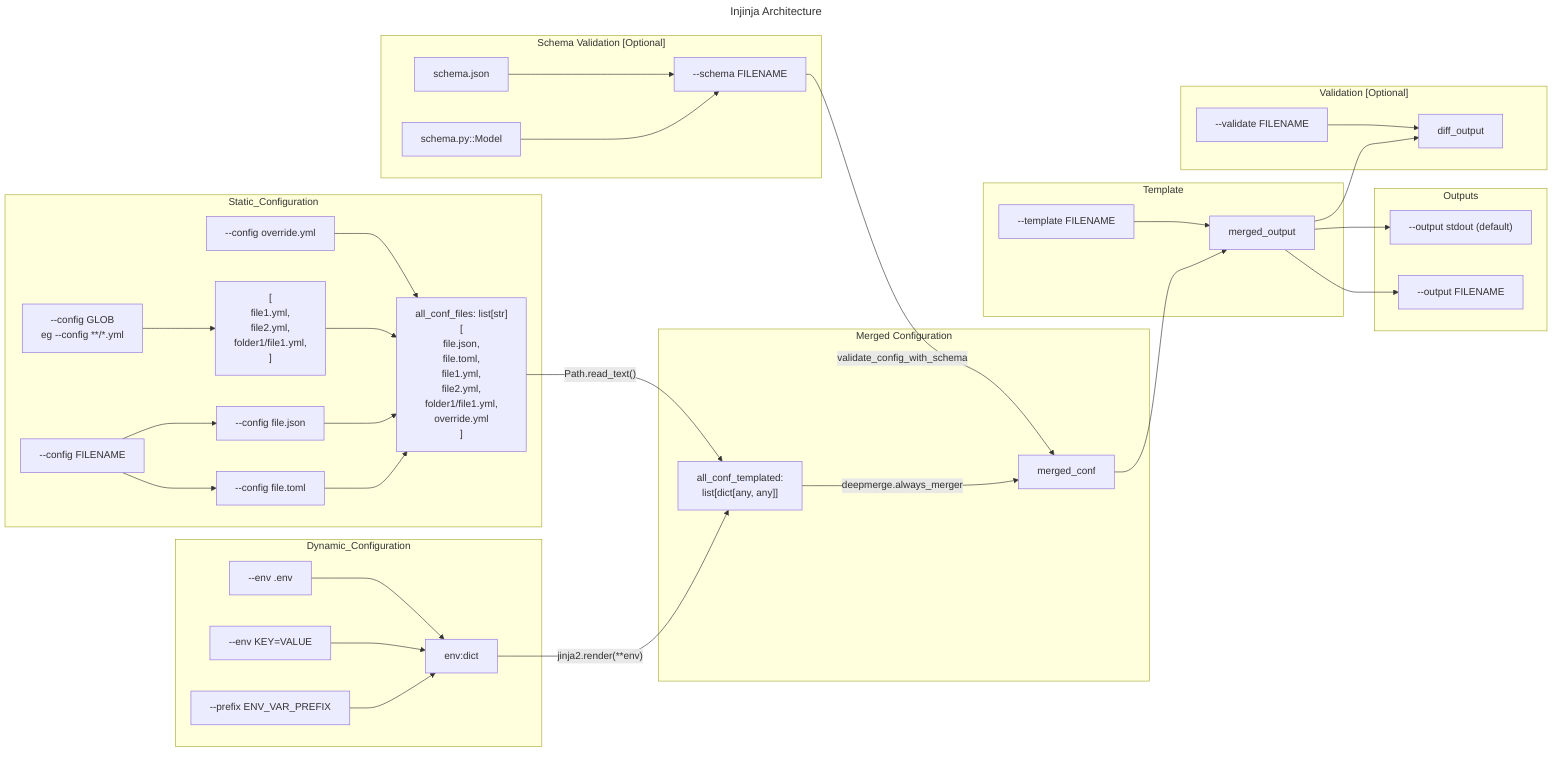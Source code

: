 ---
 title: Injinja Architecture
---
graph LR
    subgraph Dynamic_Configuration
        env_flags[--env KEY=VALUE]
        env_file["--env .env"]
        env_prefix[--prefix ENV_VAR_PREFIX ]
        env_dict[env:dict]
        env_prefix --> env_dict
        env_flags --> env_dict
        env_file --> env_dict
    end
    subgraph Static_Configuration
        conf_file[--config FILENAME]
        example_json[--config file.json]
        example_toml[--config file.toml]
        conf_glob["--config GLOB
            eg --config **/*.yml
        "]
        conf_glob_expanded["
            [
                file1.yml,
                file2.yml,
                folder1/file1.yml,
            ]
        "]
        conf_override[--config override.yml]
        conf_list[" all_conf_files: list[str]
            [
                file.json,
                file.toml,
                file1.yml,
                file2.yml,
                folder1/file1.yml,
                override.yml
            ]
        "]
        conf_file --> example_json
        conf_file --> example_toml
        example_toml --> conf_list
        example_json --> conf_list
        conf_glob --> conf_glob_expanded
        conf_glob_expanded --> conf_list
        conf_override --> conf_list
    end
    subgraph "Schema Validation [Optional]"
        schema_file[--schema FILENAME]
        json_schema[schema.json]
        pydantic_schema[schema.py::Model]
        pydantic_schema --> schema_file
        json_schema --> schema_file
    end
    subgraph "Merged Configuration"
        all_conf["all_conf_templated: 
        list[dict[any, any]]"]
        merged_conf
        env_dict -->|"jinja2.render(**env)"| all_conf
        conf_list -->|"Path.read_text()"| all_conf
        all_conf -->|deepmerge.always_merger| merged_conf
    end
    subgraph Template
        schema_file -->|"validate_config_with_schema"| merged_conf
        merged_conf --> merged_output
        template_file[--template FILENAME]
        template_file --> merged_output
    end
    subgraph Outputs
        stdout["--output stdout (default)"]
        output_file[--output FILENAME]
        merged_output --> stdout
        merged_output --> output_file
    end
    subgraph "Validation [Optional]"
        validation_file[--validate FILENAME]

        merged_output --> diff_output
        validation_file --> diff_output
    end